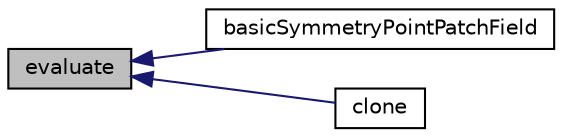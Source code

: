 digraph "evaluate"
{
  bgcolor="transparent";
  edge [fontname="Helvetica",fontsize="10",labelfontname="Helvetica",labelfontsize="10"];
  node [fontname="Helvetica",fontsize="10",shape=record];
  rankdir="LR";
  Node35 [label="evaluate",height=0.2,width=0.4,color="black", fillcolor="grey75", style="filled", fontcolor="black"];
  Node35 -> Node36 [dir="back",color="midnightblue",fontsize="10",style="solid",fontname="Helvetica"];
  Node36 [label="basicSymmetryPointPatchField",height=0.2,width=0.4,color="black",URL="$a27665.html#a4ea6e7d0bfa1c1931645be098783a2ac",tooltip="Construct as copy setting internal field reference. "];
  Node35 -> Node37 [dir="back",color="midnightblue",fontsize="10",style="solid",fontname="Helvetica"];
  Node37 [label="clone",height=0.2,width=0.4,color="black",URL="$a27665.html#aaa3e98c14bf456364e5df0149d610d29",tooltip="Construct and return a clone setting internal field reference. "];
}
